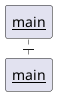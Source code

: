 @startuml main
participant "__main__" as main

activate main



@enduml
@startuml quoteNextMovie
title <b>Quote next movie</b>
participant __main__ as main
participant DB as db
participant LiveServer2 as live2
participant LiveAPI as lapi
participant Account as account
participant Niconico as www
participant SearchAPI as search

-> main : channel ID

activate main

main -> db : GET channel Info
activate db
main <- db : session cache
main <- db : community ID
deactivate db

main -> db : GET oldest queue
activate db
main <- db : play ticket\n or Empty
deactivate db

alt empty queue
    main -> db : GET requests
    activate db
    main <- db : request tickets\n or Empty
    deactivate db

    alt empty request
        main -> db : GET newest movie search query
        activate db
        main <- db : search query
        deactivate db

        main -> db : GET newest played movie
        activate db
        main <- db : newest played movie ID
        deactivate db

        main -> search : GET api/v2/snapshot/video/contents/search
        activate search
        main <- search : result
        deactivate search

        main -> main : check new arrival movie

        alt No new arrival movie
            main -> db : GET random search query
            activate db
            db <- main : query list
            deactivate db

            main -> main : choice query
            alt database query
                main -> db : GET movies
                activate db
                main <- db : mobies list
                deactivate db
            else search query
                main -> search : GET api/v2/snapshot/video/contents/search
                activate search
                main <- search : result
                deactivate search
            end

            main -> main : select movie
        end
    end
end



alt nucosen offical
    main -> www : GET (root)
    activate www
    main <- www : 200
    deactivate www

    alt session dead
        main -> account : POST login/redirector
        activate account
        main -> account : mail_tel
        main -> account : password
        main <- account : Found (with cookie)
        deactivate account
    end

    main -> live2 : GET unama/tool/v1/broadcasters/social_group/:sid/program
    activate live2
    main <- live2 : 200 nicoliveProgramId
    deactivate live2
    
    main -> lapi : POST v1/tools/live/contents/:contentsId/quotation
    activate lapi
    main <- lapi : 200
    deactivate lapi
end

main -> lapi : GET v1/tools/live/quote/services/video/contents/:contentId
activate lapi
main <- lapi : movie length
deactivate lapi

main -> db : GET playing info
activate db
main <- db : (old) playing movie info
main <- db : reaction tickets
deactivate db

main -> db : POST playing info
activate db
main -> db : content ID
main -> db : start time
main <- db : 200
deactivate db

main -> db : POST play log
activate db
main <- db : 200
deactivate db

<- main : movie length

@enduml